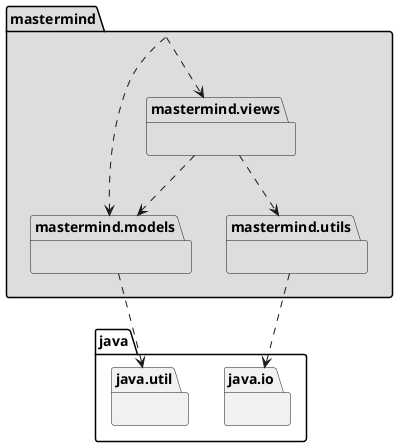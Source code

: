 @startuml

    package mastermind #DDDDDD { }
    package mastermind.models #DDDDDD { }
    package mastermind.views #DDDDDD { }
    package mastermind.utils #DDDDDD { }
    package java.util{ }
    package java.io{ }

    mastermind .down.> mastermind.views
    mastermind .down.> mastermind.models
    mastermind.views .down.> mastermind.utils
    mastermind.views .down.> mastermind.models
    mastermind.models .down.> java.util
    mastermind.utils .down.> java.io

@enduml